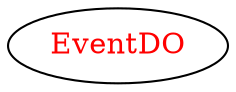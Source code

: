digraph dependencyGraph {
 concentrate=true;
 ranksep="2.0";
 rankdir="LR"; 
 splines="ortho";
"EventDO" [fontcolor="red"];
}